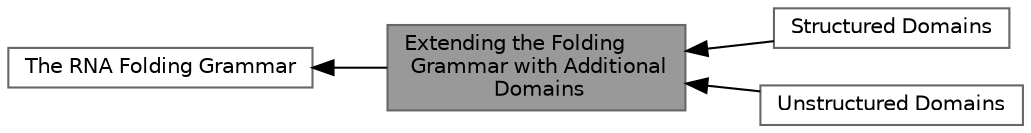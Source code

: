 digraph "Extending the Folding Grammar with Additional Domains"
{
 // INTERACTIVE_SVG=YES
 // LATEX_PDF_SIZE
  bgcolor="transparent";
  edge [fontname=Helvetica,fontsize=10,labelfontname=Helvetica,labelfontsize=10];
  node [fontname=Helvetica,fontsize=10,shape=box,height=0.2,width=0.4];
  rankdir=LR;
  Node1 [label="Extending the Folding\l Grammar with Additional\l Domains",height=0.2,width=0.4,color="gray40", fillcolor="grey60", style="filled", fontcolor="black",tooltip="This module covers simple and straight-forward extensions to the RNA folding grammar."];
  Node4 [label="Structured Domains",height=0.2,width=0.4,color="grey40", fillcolor="white", style="filled",URL="$group__domains__struc.html",tooltip="Add and modify structured domains to the RNA folding grammar."];
  Node3 [label="Unstructured Domains",height=0.2,width=0.4,color="grey40", fillcolor="white", style="filled",URL="$group__domains__up.html",tooltip="Add and modify unstructured domains to the RNA folding grammar."];
  Node2 [label="The RNA Folding Grammar",height=0.2,width=0.4,color="grey40", fillcolor="white", style="filled",URL="$group__grammar.html",tooltip="The RNA folding grammar as implemented in RNAlib."];
  Node2->Node1 [shape=plaintext, dir="back", style="solid"];
  Node1->Node3 [shape=plaintext, dir="back", style="solid"];
  Node1->Node4 [shape=plaintext, dir="back", style="solid"];
}
